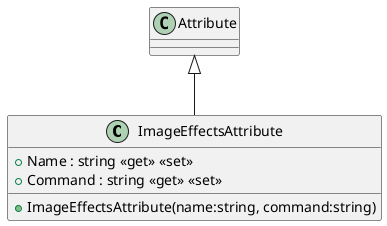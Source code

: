 @startuml
class ImageEffectsAttribute {
    + Name : string <<get>> <<set>>
    + Command : string <<get>> <<set>>
    + ImageEffectsAttribute(name:string, command:string)
}
Attribute <|-- ImageEffectsAttribute
@enduml
